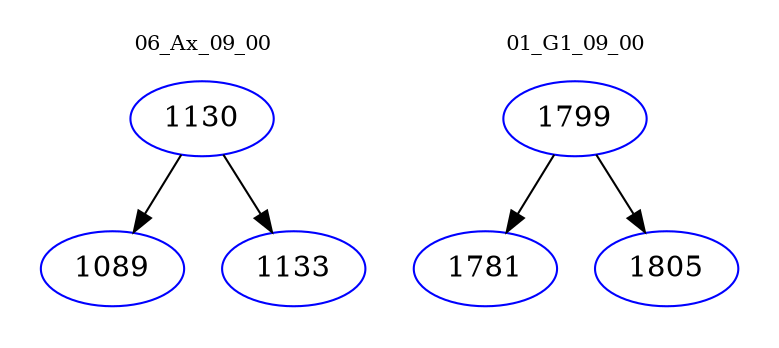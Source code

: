 digraph{
subgraph cluster_0 {
color = white
label = "06_Ax_09_00";
fontsize=10;
T0_1130 [label="1130", color="blue"]
T0_1130 -> T0_1089 [color="black"]
T0_1089 [label="1089", color="blue"]
T0_1130 -> T0_1133 [color="black"]
T0_1133 [label="1133", color="blue"]
}
subgraph cluster_1 {
color = white
label = "01_G1_09_00";
fontsize=10;
T1_1799 [label="1799", color="blue"]
T1_1799 -> T1_1781 [color="black"]
T1_1781 [label="1781", color="blue"]
T1_1799 -> T1_1805 [color="black"]
T1_1805 [label="1805", color="blue"]
}
}
